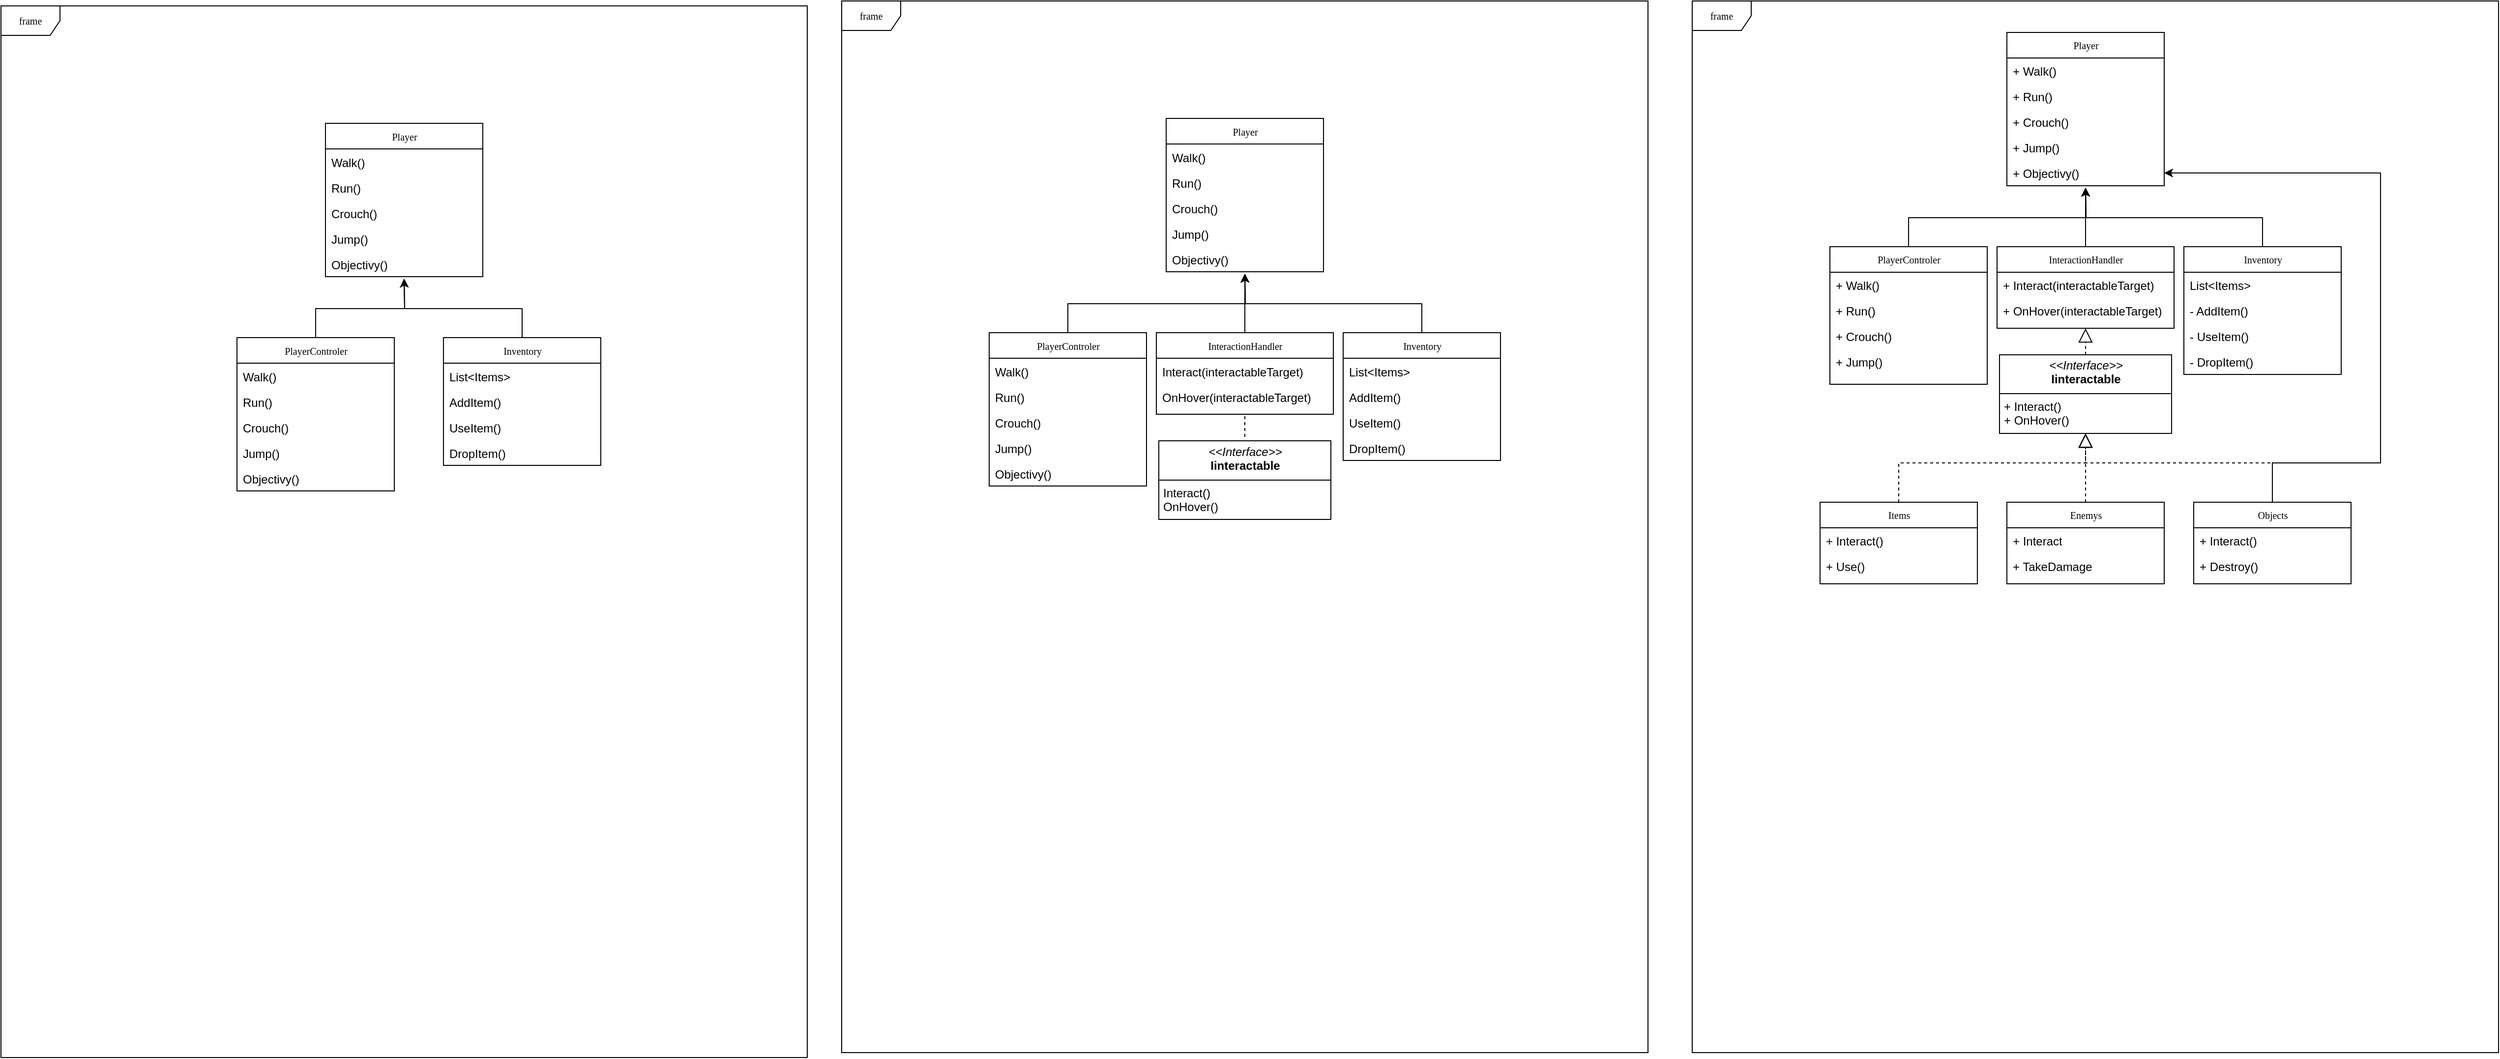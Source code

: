 <mxfile version="26.2.14">
  <diagram name="Page-1" id="c4acf3e9-155e-7222-9cf6-157b1a14988f">
    <mxGraphModel dx="2104" dy="219" grid="1" gridSize="10" guides="1" tooltips="1" connect="1" arrows="1" fold="1" page="1" pageScale="1" pageWidth="850" pageHeight="1100" background="none" math="0" shadow="0">
      <root>
        <mxCell id="0" />
        <mxCell id="1" parent="0" />
        <mxCell id="kI3WRbbTWB838pW66KcB-108" value="frame" style="shape=umlFrame;whiteSpace=wrap;html=1;rounded=0;shadow=0;comic=0;labelBackgroundColor=none;strokeWidth=1;fontFamily=Verdana;fontSize=10;align=center;" vertex="1" parent="1">
          <mxGeometry x="-1690" y="15" width="820" height="1070" as="geometry" />
        </mxCell>
        <mxCell id="17acba5748e5396b-1" value="frame" style="shape=umlFrame;whiteSpace=wrap;html=1;rounded=0;shadow=0;comic=0;labelBackgroundColor=none;strokeWidth=1;fontFamily=Verdana;fontSize=10;align=center;" parent="1" vertex="1">
          <mxGeometry x="30" y="10" width="820" height="1070" as="geometry" />
        </mxCell>
        <mxCell id="17acba5748e5396b-20" value="Player" style="swimlane;html=1;fontStyle=0;childLayout=stackLayout;horizontal=1;startSize=26;fillColor=none;horizontalStack=0;resizeParent=1;resizeLast=0;collapsible=1;marginBottom=0;swimlaneFillColor=#ffffff;rounded=0;shadow=0;comic=0;labelBackgroundColor=none;strokeWidth=1;fontFamily=Verdana;fontSize=10;align=center;" parent="1" vertex="1">
          <mxGeometry x="350" y="42" width="160" height="156" as="geometry" />
        </mxCell>
        <mxCell id="17acba5748e5396b-21" value="+ Walk()" style="text;html=1;strokeColor=none;fillColor=none;align=left;verticalAlign=top;spacingLeft=4;spacingRight=4;whiteSpace=wrap;overflow=hidden;rotatable=0;points=[[0,0.5],[1,0.5]];portConstraint=eastwest;" parent="17acba5748e5396b-20" vertex="1">
          <mxGeometry y="26" width="160" height="26" as="geometry" />
        </mxCell>
        <mxCell id="17acba5748e5396b-24" value="+ Run()" style="text;html=1;strokeColor=none;fillColor=none;align=left;verticalAlign=top;spacingLeft=4;spacingRight=4;whiteSpace=wrap;overflow=hidden;rotatable=0;points=[[0,0.5],[1,0.5]];portConstraint=eastwest;" parent="17acba5748e5396b-20" vertex="1">
          <mxGeometry y="52" width="160" height="26" as="geometry" />
        </mxCell>
        <mxCell id="17acba5748e5396b-26" value="+ Crouch()" style="text;html=1;strokeColor=none;fillColor=none;align=left;verticalAlign=top;spacingLeft=4;spacingRight=4;whiteSpace=wrap;overflow=hidden;rotatable=0;points=[[0,0.5],[1,0.5]];portConstraint=eastwest;" parent="17acba5748e5396b-20" vertex="1">
          <mxGeometry y="78" width="160" height="26" as="geometry" />
        </mxCell>
        <mxCell id="kI3WRbbTWB838pW66KcB-2" value="+ Jump()" style="text;html=1;strokeColor=none;fillColor=none;align=left;verticalAlign=top;spacingLeft=4;spacingRight=4;whiteSpace=wrap;overflow=hidden;rotatable=0;points=[[0,0.5],[1,0.5]];portConstraint=eastwest;" vertex="1" parent="17acba5748e5396b-20">
          <mxGeometry y="104" width="160" height="26" as="geometry" />
        </mxCell>
        <mxCell id="kI3WRbbTWB838pW66KcB-1" value="+ Objectivy()" style="text;html=1;strokeColor=none;fillColor=none;align=left;verticalAlign=top;spacingLeft=4;spacingRight=4;whiteSpace=wrap;overflow=hidden;rotatable=0;points=[[0,0.5],[1,0.5]];portConstraint=eastwest;" vertex="1" parent="17acba5748e5396b-20">
          <mxGeometry y="130" width="160" height="26" as="geometry" />
        </mxCell>
        <mxCell id="17acba5748e5396b-44" value="Items" style="swimlane;html=1;fontStyle=0;childLayout=stackLayout;horizontal=1;startSize=26;fillColor=none;horizontalStack=0;resizeParent=1;resizeLast=0;collapsible=1;marginBottom=0;swimlaneFillColor=#ffffff;rounded=0;shadow=0;comic=0;labelBackgroundColor=none;strokeWidth=1;fontFamily=Verdana;fontSize=10;align=center;" parent="1" vertex="1">
          <mxGeometry x="160" y="520" width="160" height="83" as="geometry" />
        </mxCell>
        <mxCell id="17acba5748e5396b-45" value="+ Interact()" style="text;html=1;strokeColor=none;fillColor=none;align=left;verticalAlign=top;spacingLeft=4;spacingRight=4;whiteSpace=wrap;overflow=hidden;rotatable=0;points=[[0,0.5],[1,0.5]];portConstraint=eastwest;" parent="17acba5748e5396b-44" vertex="1">
          <mxGeometry y="26" width="160" height="26" as="geometry" />
        </mxCell>
        <mxCell id="17acba5748e5396b-47" value="+ Use()" style="text;html=1;strokeColor=none;fillColor=none;align=left;verticalAlign=top;spacingLeft=4;spacingRight=4;whiteSpace=wrap;overflow=hidden;rotatable=0;points=[[0,0.5],[1,0.5]];portConstraint=eastwest;" parent="17acba5748e5396b-44" vertex="1">
          <mxGeometry y="52" width="160" height="26" as="geometry" />
        </mxCell>
        <mxCell id="kI3WRbbTWB838pW66KcB-17" style="edgeStyle=orthogonalEdgeStyle;rounded=0;orthogonalLoop=1;jettySize=auto;html=1;exitX=0.5;exitY=0;exitDx=0;exitDy=0;" edge="1" parent="1" source="kI3WRbbTWB838pW66KcB-3">
          <mxGeometry relative="1" as="geometry">
            <mxPoint x="430" y="200" as="targetPoint" />
          </mxGeometry>
        </mxCell>
        <mxCell id="kI3WRbbTWB838pW66KcB-110" style="edgeStyle=orthogonalEdgeStyle;rounded=0;orthogonalLoop=1;jettySize=auto;html=1;exitX=0.5;exitY=1;exitDx=0;exitDy=0;" edge="1" parent="1" source="kI3WRbbTWB838pW66KcB-3">
          <mxGeometry relative="1" as="geometry">
            <mxPoint x="250" y="400" as="targetPoint" />
          </mxGeometry>
        </mxCell>
        <mxCell id="kI3WRbbTWB838pW66KcB-3" value="PlayerControler" style="swimlane;html=1;fontStyle=0;childLayout=stackLayout;horizontal=1;startSize=26;fillColor=none;horizontalStack=0;resizeParent=1;resizeLast=0;collapsible=1;marginBottom=0;swimlaneFillColor=#ffffff;rounded=0;shadow=0;comic=0;labelBackgroundColor=none;strokeWidth=1;fontFamily=Verdana;fontSize=10;align=center;" vertex="1" parent="1">
          <mxGeometry x="170" y="260" width="160" height="140" as="geometry" />
        </mxCell>
        <mxCell id="kI3WRbbTWB838pW66KcB-4" value="+ Walk()" style="text;html=1;strokeColor=none;fillColor=none;align=left;verticalAlign=top;spacingLeft=4;spacingRight=4;whiteSpace=wrap;overflow=hidden;rotatable=0;points=[[0,0.5],[1,0.5]];portConstraint=eastwest;" vertex="1" parent="kI3WRbbTWB838pW66KcB-3">
          <mxGeometry y="26" width="160" height="26" as="geometry" />
        </mxCell>
        <mxCell id="kI3WRbbTWB838pW66KcB-5" value="+ Run()" style="text;html=1;strokeColor=none;fillColor=none;align=left;verticalAlign=top;spacingLeft=4;spacingRight=4;whiteSpace=wrap;overflow=hidden;rotatable=0;points=[[0,0.5],[1,0.5]];portConstraint=eastwest;" vertex="1" parent="kI3WRbbTWB838pW66KcB-3">
          <mxGeometry y="52" width="160" height="26" as="geometry" />
        </mxCell>
        <mxCell id="kI3WRbbTWB838pW66KcB-6" value="+ Crouch()" style="text;html=1;strokeColor=none;fillColor=none;align=left;verticalAlign=top;spacingLeft=4;spacingRight=4;whiteSpace=wrap;overflow=hidden;rotatable=0;points=[[0,0.5],[1,0.5]];portConstraint=eastwest;" vertex="1" parent="kI3WRbbTWB838pW66KcB-3">
          <mxGeometry y="78" width="160" height="26" as="geometry" />
        </mxCell>
        <mxCell id="kI3WRbbTWB838pW66KcB-7" value="+ Jump()" style="text;html=1;strokeColor=none;fillColor=none;align=left;verticalAlign=top;spacingLeft=4;spacingRight=4;whiteSpace=wrap;overflow=hidden;rotatable=0;points=[[0,0.5],[1,0.5]];portConstraint=eastwest;" vertex="1" parent="kI3WRbbTWB838pW66KcB-3">
          <mxGeometry y="104" width="160" height="26" as="geometry" />
        </mxCell>
        <mxCell id="kI3WRbbTWB838pW66KcB-19" style="edgeStyle=orthogonalEdgeStyle;rounded=0;orthogonalLoop=1;jettySize=auto;html=1;exitX=0.5;exitY=0;exitDx=0;exitDy=0;" edge="1" parent="1" source="kI3WRbbTWB838pW66KcB-9">
          <mxGeometry relative="1" as="geometry">
            <mxPoint x="430" y="200" as="targetPoint" />
          </mxGeometry>
        </mxCell>
        <mxCell id="kI3WRbbTWB838pW66KcB-9" value="InteractionHandler" style="swimlane;html=1;fontStyle=0;childLayout=stackLayout;horizontal=1;startSize=26;fillColor=none;horizontalStack=0;resizeParent=1;resizeLast=0;collapsible=1;marginBottom=0;swimlaneFillColor=#ffffff;rounded=0;shadow=0;comic=0;labelBackgroundColor=none;strokeWidth=1;fontFamily=Verdana;fontSize=10;align=center;" vertex="1" parent="1">
          <mxGeometry x="340" y="260" width="180" height="83" as="geometry" />
        </mxCell>
        <mxCell id="kI3WRbbTWB838pW66KcB-10" value="+ Interact(interactableTarget)" style="text;html=1;strokeColor=none;fillColor=none;align=left;verticalAlign=top;spacingLeft=4;spacingRight=4;whiteSpace=wrap;overflow=hidden;rotatable=0;points=[[0,0.5],[1,0.5]];portConstraint=eastwest;" vertex="1" parent="kI3WRbbTWB838pW66KcB-9">
          <mxGeometry y="26" width="180" height="26" as="geometry" />
        </mxCell>
        <mxCell id="kI3WRbbTWB838pW66KcB-24" value="+ OnHover(interactableTarget)" style="text;html=1;strokeColor=none;fillColor=none;align=left;verticalAlign=top;spacingLeft=4;spacingRight=4;whiteSpace=wrap;overflow=hidden;rotatable=0;points=[[0,0.5],[1,0.5]];portConstraint=eastwest;" vertex="1" parent="kI3WRbbTWB838pW66KcB-9">
          <mxGeometry y="52" width="180" height="26" as="geometry" />
        </mxCell>
        <mxCell id="kI3WRbbTWB838pW66KcB-21" style="edgeStyle=orthogonalEdgeStyle;rounded=0;orthogonalLoop=1;jettySize=auto;html=1;exitX=0.5;exitY=0;exitDx=0;exitDy=0;" edge="1" parent="1" source="kI3WRbbTWB838pW66KcB-12">
          <mxGeometry relative="1" as="geometry">
            <mxPoint x="430" y="200" as="targetPoint" />
          </mxGeometry>
        </mxCell>
        <mxCell id="kI3WRbbTWB838pW66KcB-12" value="Inventory" style="swimlane;html=1;fontStyle=0;childLayout=stackLayout;horizontal=1;startSize=26;fillColor=none;horizontalStack=0;resizeParent=1;resizeLast=0;collapsible=1;marginBottom=0;swimlaneFillColor=#ffffff;rounded=0;shadow=0;comic=0;labelBackgroundColor=none;strokeWidth=1;fontFamily=Verdana;fontSize=10;align=center;" vertex="1" parent="1">
          <mxGeometry x="530" y="260" width="160" height="130" as="geometry" />
        </mxCell>
        <mxCell id="kI3WRbbTWB838pW66KcB-13" value="List&amp;lt;Items&amp;gt;" style="text;html=1;strokeColor=none;fillColor=none;align=left;verticalAlign=top;spacingLeft=4;spacingRight=4;whiteSpace=wrap;overflow=hidden;rotatable=0;points=[[0,0.5],[1,0.5]];portConstraint=eastwest;" vertex="1" parent="kI3WRbbTWB838pW66KcB-12">
          <mxGeometry y="26" width="160" height="26" as="geometry" />
        </mxCell>
        <mxCell id="kI3WRbbTWB838pW66KcB-14" value="- AddItem()" style="text;html=1;strokeColor=none;fillColor=none;align=left;verticalAlign=top;spacingLeft=4;spacingRight=4;whiteSpace=wrap;overflow=hidden;rotatable=0;points=[[0,0.5],[1,0.5]];portConstraint=eastwest;" vertex="1" parent="kI3WRbbTWB838pW66KcB-12">
          <mxGeometry y="52" width="160" height="26" as="geometry" />
        </mxCell>
        <mxCell id="kI3WRbbTWB838pW66KcB-25" value="- UseItem()" style="text;html=1;strokeColor=none;fillColor=none;align=left;verticalAlign=top;spacingLeft=4;spacingRight=4;whiteSpace=wrap;overflow=hidden;rotatable=0;points=[[0,0.5],[1,0.5]];portConstraint=eastwest;" vertex="1" parent="kI3WRbbTWB838pW66KcB-12">
          <mxGeometry y="78" width="160" height="26" as="geometry" />
        </mxCell>
        <mxCell id="kI3WRbbTWB838pW66KcB-26" value="- DropItem()" style="text;html=1;strokeColor=none;fillColor=none;align=left;verticalAlign=top;spacingLeft=4;spacingRight=4;whiteSpace=wrap;overflow=hidden;rotatable=0;points=[[0,0.5],[1,0.5]];portConstraint=eastwest;" vertex="1" parent="kI3WRbbTWB838pW66KcB-12">
          <mxGeometry y="104" width="160" height="26" as="geometry" />
        </mxCell>
        <mxCell id="kI3WRbbTWB838pW66KcB-34" value="&lt;p style=&quot;margin:0px;margin-top:4px;text-align:center;&quot;&gt;&lt;i&gt;&amp;lt;&amp;lt;Interface&amp;gt;&amp;gt;&lt;/i&gt;&lt;br&gt;&lt;b&gt;Iinteractable&lt;/b&gt;&lt;/p&gt;&lt;hr size=&quot;1&quot; style=&quot;border-style:solid;&quot;&gt;&lt;p style=&quot;margin:0px;margin-left:4px;&quot;&gt;+ Interact()&lt;br&gt;+ OnHover()&lt;/p&gt;" style="verticalAlign=top;align=left;overflow=fill;html=1;whiteSpace=wrap;" vertex="1" parent="1">
          <mxGeometry x="342.5" y="370" width="175" height="80" as="geometry" />
        </mxCell>
        <mxCell id="kI3WRbbTWB838pW66KcB-35" value="Enemys" style="swimlane;html=1;fontStyle=0;childLayout=stackLayout;horizontal=1;startSize=26;fillColor=none;horizontalStack=0;resizeParent=1;resizeLast=0;collapsible=1;marginBottom=0;swimlaneFillColor=#ffffff;rounded=0;shadow=0;comic=0;labelBackgroundColor=none;strokeWidth=1;fontFamily=Verdana;fontSize=10;align=center;" vertex="1" parent="1">
          <mxGeometry x="350" y="520" width="160" height="83" as="geometry" />
        </mxCell>
        <mxCell id="kI3WRbbTWB838pW66KcB-36" value="+ Interact" style="text;html=1;strokeColor=none;fillColor=none;align=left;verticalAlign=top;spacingLeft=4;spacingRight=4;whiteSpace=wrap;overflow=hidden;rotatable=0;points=[[0,0.5],[1,0.5]];portConstraint=eastwest;" vertex="1" parent="kI3WRbbTWB838pW66KcB-35">
          <mxGeometry y="26" width="160" height="26" as="geometry" />
        </mxCell>
        <mxCell id="kI3WRbbTWB838pW66KcB-37" value="+ TakeDamage" style="text;html=1;strokeColor=none;fillColor=none;align=left;verticalAlign=top;spacingLeft=4;spacingRight=4;whiteSpace=wrap;overflow=hidden;rotatable=0;points=[[0,0.5],[1,0.5]];portConstraint=eastwest;" vertex="1" parent="kI3WRbbTWB838pW66KcB-35">
          <mxGeometry y="52" width="160" height="26" as="geometry" />
        </mxCell>
        <mxCell id="kI3WRbbTWB838pW66KcB-109" style="edgeStyle=orthogonalEdgeStyle;rounded=0;orthogonalLoop=1;jettySize=auto;html=1;exitX=0.5;exitY=0;exitDx=0;exitDy=0;" edge="1" parent="1" source="kI3WRbbTWB838pW66KcB-38" target="kI3WRbbTWB838pW66KcB-1">
          <mxGeometry relative="1" as="geometry">
            <Array as="points">
              <mxPoint x="620" y="480" />
              <mxPoint x="730" y="480" />
              <mxPoint x="730" y="185" />
            </Array>
          </mxGeometry>
        </mxCell>
        <mxCell id="kI3WRbbTWB838pW66KcB-38" value="Objects" style="swimlane;html=1;fontStyle=0;childLayout=stackLayout;horizontal=1;startSize=26;fillColor=none;horizontalStack=0;resizeParent=1;resizeLast=0;collapsible=1;marginBottom=0;swimlaneFillColor=#ffffff;rounded=0;shadow=0;comic=0;labelBackgroundColor=none;strokeWidth=1;fontFamily=Verdana;fontSize=10;align=center;" vertex="1" parent="1">
          <mxGeometry x="540" y="520" width="160" height="83" as="geometry" />
        </mxCell>
        <mxCell id="kI3WRbbTWB838pW66KcB-39" value="+ Interact()" style="text;html=1;strokeColor=none;fillColor=none;align=left;verticalAlign=top;spacingLeft=4;spacingRight=4;whiteSpace=wrap;overflow=hidden;rotatable=0;points=[[0,0.5],[1,0.5]];portConstraint=eastwest;" vertex="1" parent="kI3WRbbTWB838pW66KcB-38">
          <mxGeometry y="26" width="160" height="26" as="geometry" />
        </mxCell>
        <mxCell id="kI3WRbbTWB838pW66KcB-40" value="+ Destroy()" style="text;html=1;strokeColor=none;fillColor=none;align=left;verticalAlign=top;spacingLeft=4;spacingRight=4;whiteSpace=wrap;overflow=hidden;rotatable=0;points=[[0,0.5],[1,0.5]];portConstraint=eastwest;" vertex="1" parent="kI3WRbbTWB838pW66KcB-38">
          <mxGeometry y="52" width="160" height="26" as="geometry" />
        </mxCell>
        <mxCell id="kI3WRbbTWB838pW66KcB-41" value="" style="endArrow=block;dashed=1;endFill=0;endSize=12;html=1;rounded=0;exitX=0.5;exitY=0;exitDx=0;exitDy=0;entryX=0.5;entryY=1;entryDx=0;entryDy=0;" edge="1" parent="1" source="17acba5748e5396b-44" target="kI3WRbbTWB838pW66KcB-34">
          <mxGeometry width="160" relative="1" as="geometry">
            <mxPoint x="460" y="450" as="sourcePoint" />
            <mxPoint x="620" y="450" as="targetPoint" />
            <Array as="points">
              <mxPoint x="240" y="480" />
              <mxPoint x="430" y="480" />
            </Array>
          </mxGeometry>
        </mxCell>
        <mxCell id="kI3WRbbTWB838pW66KcB-42" value="" style="endArrow=block;dashed=1;endFill=0;endSize=12;html=1;rounded=0;exitX=0.5;exitY=0;exitDx=0;exitDy=0;" edge="1" parent="1" source="kI3WRbbTWB838pW66KcB-38">
          <mxGeometry width="160" relative="1" as="geometry">
            <mxPoint x="250" y="530" as="sourcePoint" />
            <mxPoint x="430" y="450" as="targetPoint" />
            <Array as="points">
              <mxPoint x="620" y="480" />
              <mxPoint x="430" y="480" />
            </Array>
          </mxGeometry>
        </mxCell>
        <mxCell id="kI3WRbbTWB838pW66KcB-43" value="" style="endArrow=block;dashed=1;endFill=0;endSize=12;html=1;rounded=0;exitX=0.5;exitY=0;exitDx=0;exitDy=0;" edge="1" parent="1" source="kI3WRbbTWB838pW66KcB-35">
          <mxGeometry width="160" relative="1" as="geometry">
            <mxPoint x="630" y="530" as="sourcePoint" />
            <mxPoint x="430" y="450" as="targetPoint" />
            <Array as="points">
              <mxPoint x="430" y="510" />
            </Array>
          </mxGeometry>
        </mxCell>
        <mxCell id="kI3WRbbTWB838pW66KcB-45" value="Player" style="swimlane;html=1;fontStyle=0;childLayout=stackLayout;horizontal=1;startSize=26;fillColor=none;horizontalStack=0;resizeParent=1;resizeLast=0;collapsible=1;marginBottom=0;swimlaneFillColor=#ffffff;rounded=0;shadow=0;comic=0;labelBackgroundColor=none;strokeWidth=1;fontFamily=Verdana;fontSize=10;align=center;" vertex="1" parent="1">
          <mxGeometry x="-505" y="129.5" width="160" height="156" as="geometry" />
        </mxCell>
        <mxCell id="kI3WRbbTWB838pW66KcB-46" value="Walk()" style="text;html=1;strokeColor=none;fillColor=none;align=left;verticalAlign=top;spacingLeft=4;spacingRight=4;whiteSpace=wrap;overflow=hidden;rotatable=0;points=[[0,0.5],[1,0.5]];portConstraint=eastwest;" vertex="1" parent="kI3WRbbTWB838pW66KcB-45">
          <mxGeometry y="26" width="160" height="26" as="geometry" />
        </mxCell>
        <mxCell id="kI3WRbbTWB838pW66KcB-47" value="Run()" style="text;html=1;strokeColor=none;fillColor=none;align=left;verticalAlign=top;spacingLeft=4;spacingRight=4;whiteSpace=wrap;overflow=hidden;rotatable=0;points=[[0,0.5],[1,0.5]];portConstraint=eastwest;" vertex="1" parent="kI3WRbbTWB838pW66KcB-45">
          <mxGeometry y="52" width="160" height="26" as="geometry" />
        </mxCell>
        <mxCell id="kI3WRbbTWB838pW66KcB-48" value="Crouch()" style="text;html=1;strokeColor=none;fillColor=none;align=left;verticalAlign=top;spacingLeft=4;spacingRight=4;whiteSpace=wrap;overflow=hidden;rotatable=0;points=[[0,0.5],[1,0.5]];portConstraint=eastwest;" vertex="1" parent="kI3WRbbTWB838pW66KcB-45">
          <mxGeometry y="78" width="160" height="26" as="geometry" />
        </mxCell>
        <mxCell id="kI3WRbbTWB838pW66KcB-49" value="Jump()" style="text;html=1;strokeColor=none;fillColor=none;align=left;verticalAlign=top;spacingLeft=4;spacingRight=4;whiteSpace=wrap;overflow=hidden;rotatable=0;points=[[0,0.5],[1,0.5]];portConstraint=eastwest;" vertex="1" parent="kI3WRbbTWB838pW66KcB-45">
          <mxGeometry y="104" width="160" height="26" as="geometry" />
        </mxCell>
        <mxCell id="kI3WRbbTWB838pW66KcB-50" value="Objectivy()" style="text;html=1;strokeColor=none;fillColor=none;align=left;verticalAlign=top;spacingLeft=4;spacingRight=4;whiteSpace=wrap;overflow=hidden;rotatable=0;points=[[0,0.5],[1,0.5]];portConstraint=eastwest;" vertex="1" parent="kI3WRbbTWB838pW66KcB-45">
          <mxGeometry y="130" width="160" height="26" as="geometry" />
        </mxCell>
        <mxCell id="kI3WRbbTWB838pW66KcB-54" style="edgeStyle=orthogonalEdgeStyle;rounded=0;orthogonalLoop=1;jettySize=auto;html=1;exitX=0.5;exitY=0;exitDx=0;exitDy=0;" edge="1" parent="1" source="kI3WRbbTWB838pW66KcB-55">
          <mxGeometry relative="1" as="geometry">
            <mxPoint x="-425" y="287.5" as="targetPoint" />
          </mxGeometry>
        </mxCell>
        <mxCell id="kI3WRbbTWB838pW66KcB-55" value="PlayerControler" style="swimlane;html=1;fontStyle=0;childLayout=stackLayout;horizontal=1;startSize=26;fillColor=none;horizontalStack=0;resizeParent=1;resizeLast=0;collapsible=1;marginBottom=0;swimlaneFillColor=#ffffff;rounded=0;shadow=0;comic=0;labelBackgroundColor=none;strokeWidth=1;fontFamily=Verdana;fontSize=10;align=center;" vertex="1" parent="1">
          <mxGeometry x="-685" y="347.5" width="160" height="156" as="geometry" />
        </mxCell>
        <mxCell id="kI3WRbbTWB838pW66KcB-56" value="Walk()" style="text;html=1;strokeColor=none;fillColor=none;align=left;verticalAlign=top;spacingLeft=4;spacingRight=4;whiteSpace=wrap;overflow=hidden;rotatable=0;points=[[0,0.5],[1,0.5]];portConstraint=eastwest;" vertex="1" parent="kI3WRbbTWB838pW66KcB-55">
          <mxGeometry y="26" width="160" height="26" as="geometry" />
        </mxCell>
        <mxCell id="kI3WRbbTWB838pW66KcB-57" value="Run()" style="text;html=1;strokeColor=none;fillColor=none;align=left;verticalAlign=top;spacingLeft=4;spacingRight=4;whiteSpace=wrap;overflow=hidden;rotatable=0;points=[[0,0.5],[1,0.5]];portConstraint=eastwest;" vertex="1" parent="kI3WRbbTWB838pW66KcB-55">
          <mxGeometry y="52" width="160" height="26" as="geometry" />
        </mxCell>
        <mxCell id="kI3WRbbTWB838pW66KcB-58" value="Crouch()" style="text;html=1;strokeColor=none;fillColor=none;align=left;verticalAlign=top;spacingLeft=4;spacingRight=4;whiteSpace=wrap;overflow=hidden;rotatable=0;points=[[0,0.5],[1,0.5]];portConstraint=eastwest;" vertex="1" parent="kI3WRbbTWB838pW66KcB-55">
          <mxGeometry y="78" width="160" height="26" as="geometry" />
        </mxCell>
        <mxCell id="kI3WRbbTWB838pW66KcB-59" value="Jump()" style="text;html=1;strokeColor=none;fillColor=none;align=left;verticalAlign=top;spacingLeft=4;spacingRight=4;whiteSpace=wrap;overflow=hidden;rotatable=0;points=[[0,0.5],[1,0.5]];portConstraint=eastwest;" vertex="1" parent="kI3WRbbTWB838pW66KcB-55">
          <mxGeometry y="104" width="160" height="26" as="geometry" />
        </mxCell>
        <mxCell id="kI3WRbbTWB838pW66KcB-60" value="Objectivy()" style="text;html=1;strokeColor=none;fillColor=none;align=left;verticalAlign=top;spacingLeft=4;spacingRight=4;whiteSpace=wrap;overflow=hidden;rotatable=0;points=[[0,0.5],[1,0.5]];portConstraint=eastwest;" vertex="1" parent="kI3WRbbTWB838pW66KcB-55">
          <mxGeometry y="130" width="160" height="26" as="geometry" />
        </mxCell>
        <mxCell id="kI3WRbbTWB838pW66KcB-61" style="edgeStyle=orthogonalEdgeStyle;rounded=0;orthogonalLoop=1;jettySize=auto;html=1;exitX=0.5;exitY=0;exitDx=0;exitDy=0;" edge="1" parent="1" source="kI3WRbbTWB838pW66KcB-62">
          <mxGeometry relative="1" as="geometry">
            <mxPoint x="-425" y="287.5" as="targetPoint" />
          </mxGeometry>
        </mxCell>
        <mxCell id="kI3WRbbTWB838pW66KcB-62" value="InteractionHandler" style="swimlane;html=1;fontStyle=0;childLayout=stackLayout;horizontal=1;startSize=26;fillColor=none;horizontalStack=0;resizeParent=1;resizeLast=0;collapsible=1;marginBottom=0;swimlaneFillColor=#ffffff;rounded=0;shadow=0;comic=0;labelBackgroundColor=none;strokeWidth=1;fontFamily=Verdana;fontSize=10;align=center;" vertex="1" parent="1">
          <mxGeometry x="-515" y="347.5" width="180" height="83" as="geometry" />
        </mxCell>
        <mxCell id="kI3WRbbTWB838pW66KcB-63" value="Interact(interactableTarget)" style="text;html=1;strokeColor=none;fillColor=none;align=left;verticalAlign=top;spacingLeft=4;spacingRight=4;whiteSpace=wrap;overflow=hidden;rotatable=0;points=[[0,0.5],[1,0.5]];portConstraint=eastwest;" vertex="1" parent="kI3WRbbTWB838pW66KcB-62">
          <mxGeometry y="26" width="180" height="26" as="geometry" />
        </mxCell>
        <mxCell id="kI3WRbbTWB838pW66KcB-64" value="OnHover(interactableTarget)" style="text;html=1;strokeColor=none;fillColor=none;align=left;verticalAlign=top;spacingLeft=4;spacingRight=4;whiteSpace=wrap;overflow=hidden;rotatable=0;points=[[0,0.5],[1,0.5]];portConstraint=eastwest;" vertex="1" parent="kI3WRbbTWB838pW66KcB-62">
          <mxGeometry y="52" width="180" height="26" as="geometry" />
        </mxCell>
        <mxCell id="kI3WRbbTWB838pW66KcB-65" style="edgeStyle=orthogonalEdgeStyle;rounded=0;orthogonalLoop=1;jettySize=auto;html=1;exitX=0.5;exitY=0;exitDx=0;exitDy=0;" edge="1" parent="1" source="kI3WRbbTWB838pW66KcB-66">
          <mxGeometry relative="1" as="geometry">
            <mxPoint x="-425" y="287.5" as="targetPoint" />
          </mxGeometry>
        </mxCell>
        <mxCell id="kI3WRbbTWB838pW66KcB-66" value="Inventory" style="swimlane;html=1;fontStyle=0;childLayout=stackLayout;horizontal=1;startSize=26;fillColor=none;horizontalStack=0;resizeParent=1;resizeLast=0;collapsible=1;marginBottom=0;swimlaneFillColor=#ffffff;rounded=0;shadow=0;comic=0;labelBackgroundColor=none;strokeWidth=1;fontFamily=Verdana;fontSize=10;align=center;" vertex="1" parent="1">
          <mxGeometry x="-325" y="347.5" width="160" height="130" as="geometry" />
        </mxCell>
        <mxCell id="kI3WRbbTWB838pW66KcB-67" value="List&amp;lt;Items&amp;gt;" style="text;html=1;strokeColor=none;fillColor=none;align=left;verticalAlign=top;spacingLeft=4;spacingRight=4;whiteSpace=wrap;overflow=hidden;rotatable=0;points=[[0,0.5],[1,0.5]];portConstraint=eastwest;" vertex="1" parent="kI3WRbbTWB838pW66KcB-66">
          <mxGeometry y="26" width="160" height="26" as="geometry" />
        </mxCell>
        <mxCell id="kI3WRbbTWB838pW66KcB-68" value="AddItem()" style="text;html=1;strokeColor=none;fillColor=none;align=left;verticalAlign=top;spacingLeft=4;spacingRight=4;whiteSpace=wrap;overflow=hidden;rotatable=0;points=[[0,0.5],[1,0.5]];portConstraint=eastwest;" vertex="1" parent="kI3WRbbTWB838pW66KcB-66">
          <mxGeometry y="52" width="160" height="26" as="geometry" />
        </mxCell>
        <mxCell id="kI3WRbbTWB838pW66KcB-69" value="UseItem()" style="text;html=1;strokeColor=none;fillColor=none;align=left;verticalAlign=top;spacingLeft=4;spacingRight=4;whiteSpace=wrap;overflow=hidden;rotatable=0;points=[[0,0.5],[1,0.5]];portConstraint=eastwest;" vertex="1" parent="kI3WRbbTWB838pW66KcB-66">
          <mxGeometry y="78" width="160" height="26" as="geometry" />
        </mxCell>
        <mxCell id="kI3WRbbTWB838pW66KcB-70" value="DropItem()" style="text;html=1;strokeColor=none;fillColor=none;align=left;verticalAlign=top;spacingLeft=4;spacingRight=4;whiteSpace=wrap;overflow=hidden;rotatable=0;points=[[0,0.5],[1,0.5]];portConstraint=eastwest;" vertex="1" parent="kI3WRbbTWB838pW66KcB-66">
          <mxGeometry y="104" width="160" height="26" as="geometry" />
        </mxCell>
        <mxCell id="kI3WRbbTWB838pW66KcB-71" value="" style="endArrow=none;dashed=1;html=1;rounded=0;exitX=0.5;exitY=0;exitDx=0;exitDy=0;entryX=0.5;entryY=1;entryDx=0;entryDy=0;" edge="1" parent="1" target="kI3WRbbTWB838pW66KcB-62">
          <mxGeometry width="50" height="50" relative="1" as="geometry">
            <mxPoint x="-425" y="453.5" as="sourcePoint" />
            <mxPoint x="-425" y="437.5" as="targetPoint" />
          </mxGeometry>
        </mxCell>
        <mxCell id="kI3WRbbTWB838pW66KcB-72" value="&lt;p style=&quot;margin:0px;margin-top:4px;text-align:center;&quot;&gt;&lt;i&gt;&amp;lt;&amp;lt;Interface&amp;gt;&amp;gt;&lt;/i&gt;&lt;br&gt;&lt;b&gt;Iinteractable&lt;/b&gt;&lt;/p&gt;&lt;hr size=&quot;1&quot; style=&quot;border-style:solid;&quot;&gt;&lt;p style=&quot;margin:0px;margin-left:4px;&quot;&gt;Interact()&lt;br&gt;OnHover()&lt;/p&gt;" style="verticalAlign=top;align=left;overflow=fill;html=1;whiteSpace=wrap;" vertex="1" parent="1">
          <mxGeometry x="-512.5" y="457.5" width="175" height="80" as="geometry" />
        </mxCell>
        <mxCell id="kI3WRbbTWB838pW66KcB-82" value="frame" style="shape=umlFrame;whiteSpace=wrap;html=1;rounded=0;shadow=0;comic=0;labelBackgroundColor=none;strokeWidth=1;fontFamily=Verdana;fontSize=10;align=center;" vertex="1" parent="1">
          <mxGeometry x="-835" y="10" width="820" height="1070" as="geometry" />
        </mxCell>
        <mxCell id="kI3WRbbTWB838pW66KcB-83" value="Player" style="swimlane;html=1;fontStyle=0;childLayout=stackLayout;horizontal=1;startSize=26;fillColor=none;horizontalStack=0;resizeParent=1;resizeLast=0;collapsible=1;marginBottom=0;swimlaneFillColor=#ffffff;rounded=0;shadow=0;comic=0;labelBackgroundColor=none;strokeWidth=1;fontFamily=Verdana;fontSize=10;align=center;" vertex="1" parent="1">
          <mxGeometry x="-1360" y="134.5" width="160" height="156" as="geometry" />
        </mxCell>
        <mxCell id="kI3WRbbTWB838pW66KcB-84" value="Walk()" style="text;html=1;strokeColor=none;fillColor=none;align=left;verticalAlign=top;spacingLeft=4;spacingRight=4;whiteSpace=wrap;overflow=hidden;rotatable=0;points=[[0,0.5],[1,0.5]];portConstraint=eastwest;" vertex="1" parent="kI3WRbbTWB838pW66KcB-83">
          <mxGeometry y="26" width="160" height="26" as="geometry" />
        </mxCell>
        <mxCell id="kI3WRbbTWB838pW66KcB-85" value="Run()" style="text;html=1;strokeColor=none;fillColor=none;align=left;verticalAlign=top;spacingLeft=4;spacingRight=4;whiteSpace=wrap;overflow=hidden;rotatable=0;points=[[0,0.5],[1,0.5]];portConstraint=eastwest;" vertex="1" parent="kI3WRbbTWB838pW66KcB-83">
          <mxGeometry y="52" width="160" height="26" as="geometry" />
        </mxCell>
        <mxCell id="kI3WRbbTWB838pW66KcB-86" value="Crouch()" style="text;html=1;strokeColor=none;fillColor=none;align=left;verticalAlign=top;spacingLeft=4;spacingRight=4;whiteSpace=wrap;overflow=hidden;rotatable=0;points=[[0,0.5],[1,0.5]];portConstraint=eastwest;" vertex="1" parent="kI3WRbbTWB838pW66KcB-83">
          <mxGeometry y="78" width="160" height="26" as="geometry" />
        </mxCell>
        <mxCell id="kI3WRbbTWB838pW66KcB-87" value="Jump()" style="text;html=1;strokeColor=none;fillColor=none;align=left;verticalAlign=top;spacingLeft=4;spacingRight=4;whiteSpace=wrap;overflow=hidden;rotatable=0;points=[[0,0.5],[1,0.5]];portConstraint=eastwest;" vertex="1" parent="kI3WRbbTWB838pW66KcB-83">
          <mxGeometry y="104" width="160" height="26" as="geometry" />
        </mxCell>
        <mxCell id="kI3WRbbTWB838pW66KcB-88" value="Objectivy()" style="text;html=1;strokeColor=none;fillColor=none;align=left;verticalAlign=top;spacingLeft=4;spacingRight=4;whiteSpace=wrap;overflow=hidden;rotatable=0;points=[[0,0.5],[1,0.5]];portConstraint=eastwest;" vertex="1" parent="kI3WRbbTWB838pW66KcB-83">
          <mxGeometry y="130" width="160" height="26" as="geometry" />
        </mxCell>
        <mxCell id="kI3WRbbTWB838pW66KcB-89" style="edgeStyle=orthogonalEdgeStyle;rounded=0;orthogonalLoop=1;jettySize=auto;html=1;exitX=0.5;exitY=0;exitDx=0;exitDy=0;" edge="1" parent="1" source="kI3WRbbTWB838pW66KcB-90">
          <mxGeometry relative="1" as="geometry">
            <mxPoint x="-1280" y="292.5" as="targetPoint" />
          </mxGeometry>
        </mxCell>
        <mxCell id="kI3WRbbTWB838pW66KcB-90" value="PlayerControler" style="swimlane;html=1;fontStyle=0;childLayout=stackLayout;horizontal=1;startSize=26;fillColor=none;horizontalStack=0;resizeParent=1;resizeLast=0;collapsible=1;marginBottom=0;swimlaneFillColor=#ffffff;rounded=0;shadow=0;comic=0;labelBackgroundColor=none;strokeWidth=1;fontFamily=Verdana;fontSize=10;align=center;" vertex="1" parent="1">
          <mxGeometry x="-1450" y="352.5" width="160" height="156" as="geometry" />
        </mxCell>
        <mxCell id="kI3WRbbTWB838pW66KcB-91" value="Walk()" style="text;html=1;strokeColor=none;fillColor=none;align=left;verticalAlign=top;spacingLeft=4;spacingRight=4;whiteSpace=wrap;overflow=hidden;rotatable=0;points=[[0,0.5],[1,0.5]];portConstraint=eastwest;" vertex="1" parent="kI3WRbbTWB838pW66KcB-90">
          <mxGeometry y="26" width="160" height="26" as="geometry" />
        </mxCell>
        <mxCell id="kI3WRbbTWB838pW66KcB-92" value="Run()" style="text;html=1;strokeColor=none;fillColor=none;align=left;verticalAlign=top;spacingLeft=4;spacingRight=4;whiteSpace=wrap;overflow=hidden;rotatable=0;points=[[0,0.5],[1,0.5]];portConstraint=eastwest;" vertex="1" parent="kI3WRbbTWB838pW66KcB-90">
          <mxGeometry y="52" width="160" height="26" as="geometry" />
        </mxCell>
        <mxCell id="kI3WRbbTWB838pW66KcB-93" value="Crouch()" style="text;html=1;strokeColor=none;fillColor=none;align=left;verticalAlign=top;spacingLeft=4;spacingRight=4;whiteSpace=wrap;overflow=hidden;rotatable=0;points=[[0,0.5],[1,0.5]];portConstraint=eastwest;" vertex="1" parent="kI3WRbbTWB838pW66KcB-90">
          <mxGeometry y="78" width="160" height="26" as="geometry" />
        </mxCell>
        <mxCell id="kI3WRbbTWB838pW66KcB-94" value="Jump()" style="text;html=1;strokeColor=none;fillColor=none;align=left;verticalAlign=top;spacingLeft=4;spacingRight=4;whiteSpace=wrap;overflow=hidden;rotatable=0;points=[[0,0.5],[1,0.5]];portConstraint=eastwest;" vertex="1" parent="kI3WRbbTWB838pW66KcB-90">
          <mxGeometry y="104" width="160" height="26" as="geometry" />
        </mxCell>
        <mxCell id="kI3WRbbTWB838pW66KcB-95" value="Objectivy()" style="text;html=1;strokeColor=none;fillColor=none;align=left;verticalAlign=top;spacingLeft=4;spacingRight=4;whiteSpace=wrap;overflow=hidden;rotatable=0;points=[[0,0.5],[1,0.5]];portConstraint=eastwest;" vertex="1" parent="kI3WRbbTWB838pW66KcB-90">
          <mxGeometry y="130" width="160" height="26" as="geometry" />
        </mxCell>
        <mxCell id="kI3WRbbTWB838pW66KcB-100" style="edgeStyle=orthogonalEdgeStyle;rounded=0;orthogonalLoop=1;jettySize=auto;html=1;exitX=0.5;exitY=0;exitDx=0;exitDy=0;" edge="1" parent="1" source="kI3WRbbTWB838pW66KcB-101">
          <mxGeometry relative="1" as="geometry">
            <mxPoint x="-1280" y="292.5" as="targetPoint" />
          </mxGeometry>
        </mxCell>
        <mxCell id="kI3WRbbTWB838pW66KcB-101" value="Inventory" style="swimlane;html=1;fontStyle=0;childLayout=stackLayout;horizontal=1;startSize=26;fillColor=none;horizontalStack=0;resizeParent=1;resizeLast=0;collapsible=1;marginBottom=0;swimlaneFillColor=#ffffff;rounded=0;shadow=0;comic=0;labelBackgroundColor=none;strokeWidth=1;fontFamily=Verdana;fontSize=10;align=center;" vertex="1" parent="1">
          <mxGeometry x="-1240" y="352.5" width="160" height="130" as="geometry" />
        </mxCell>
        <mxCell id="kI3WRbbTWB838pW66KcB-102" value="List&amp;lt;Items&amp;gt;" style="text;html=1;strokeColor=none;fillColor=none;align=left;verticalAlign=top;spacingLeft=4;spacingRight=4;whiteSpace=wrap;overflow=hidden;rotatable=0;points=[[0,0.5],[1,0.5]];portConstraint=eastwest;" vertex="1" parent="kI3WRbbTWB838pW66KcB-101">
          <mxGeometry y="26" width="160" height="26" as="geometry" />
        </mxCell>
        <mxCell id="kI3WRbbTWB838pW66KcB-103" value="AddItem()" style="text;html=1;strokeColor=none;fillColor=none;align=left;verticalAlign=top;spacingLeft=4;spacingRight=4;whiteSpace=wrap;overflow=hidden;rotatable=0;points=[[0,0.5],[1,0.5]];portConstraint=eastwest;" vertex="1" parent="kI3WRbbTWB838pW66KcB-101">
          <mxGeometry y="52" width="160" height="26" as="geometry" />
        </mxCell>
        <mxCell id="kI3WRbbTWB838pW66KcB-104" value="UseItem()" style="text;html=1;strokeColor=none;fillColor=none;align=left;verticalAlign=top;spacingLeft=4;spacingRight=4;whiteSpace=wrap;overflow=hidden;rotatable=0;points=[[0,0.5],[1,0.5]];portConstraint=eastwest;" vertex="1" parent="kI3WRbbTWB838pW66KcB-101">
          <mxGeometry y="78" width="160" height="26" as="geometry" />
        </mxCell>
        <mxCell id="kI3WRbbTWB838pW66KcB-105" value="DropItem()" style="text;html=1;strokeColor=none;fillColor=none;align=left;verticalAlign=top;spacingLeft=4;spacingRight=4;whiteSpace=wrap;overflow=hidden;rotatable=0;points=[[0,0.5],[1,0.5]];portConstraint=eastwest;" vertex="1" parent="kI3WRbbTWB838pW66KcB-101">
          <mxGeometry y="104" width="160" height="26" as="geometry" />
        </mxCell>
        <mxCell id="kI3WRbbTWB838pW66KcB-111" value="" style="endArrow=block;dashed=1;endFill=0;endSize=12;html=1;rounded=0;entryX=0.5;entryY=1;entryDx=0;entryDy=0;" edge="1" parent="1" target="kI3WRbbTWB838pW66KcB-9">
          <mxGeometry width="160" relative="1" as="geometry">
            <mxPoint x="430" y="370" as="sourcePoint" />
            <mxPoint x="440" y="460" as="targetPoint" />
            <Array as="points" />
          </mxGeometry>
        </mxCell>
      </root>
    </mxGraphModel>
  </diagram>
</mxfile>
